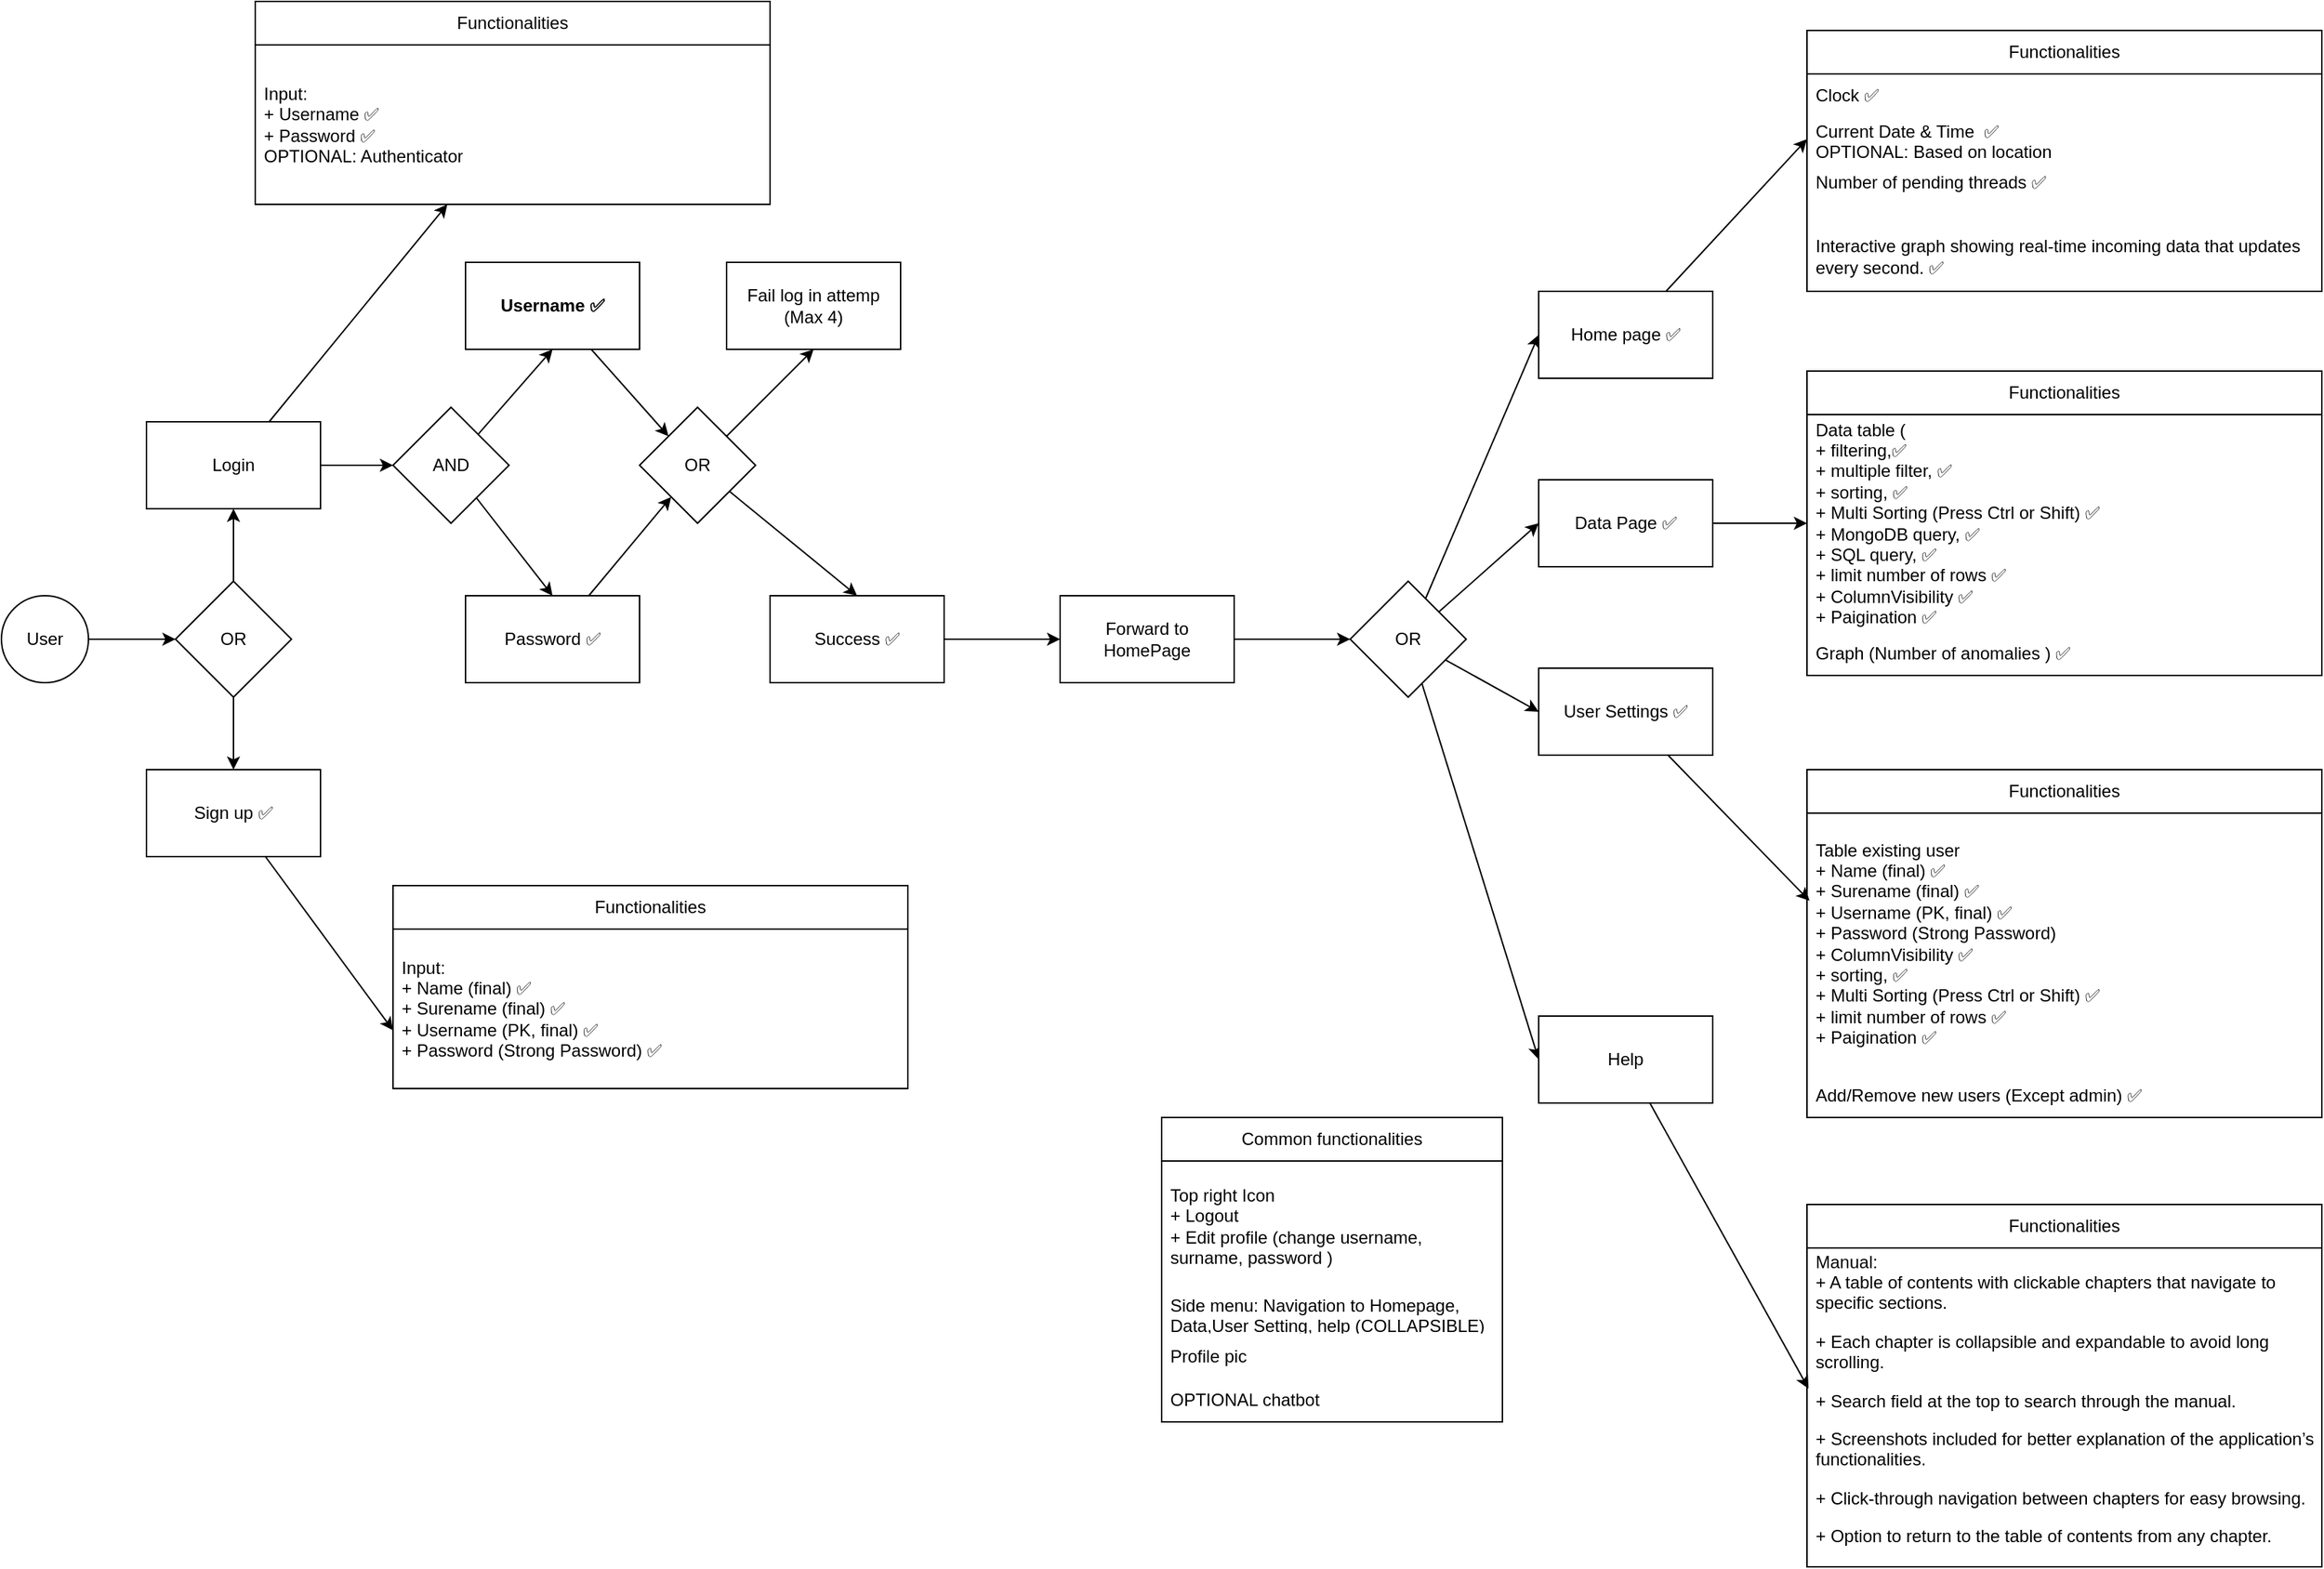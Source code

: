 <mxfile>
    <diagram id="yUhaOanJkbzekFyL3D6l" name="Page-1">
        <mxGraphModel dx="403" dy="779" grid="1" gridSize="10" guides="1" tooltips="1" connect="1" arrows="1" fold="1" page="1" pageScale="1" pageWidth="850" pageHeight="1100" math="0" shadow="0">
            <root>
                <mxCell id="0"/>
                <mxCell id="1" parent="0"/>
                <mxCell id="76" style="edgeStyle=none;html=1;entryX=0;entryY=0.5;entryDx=0;entryDy=0;" parent="1" source="4" target="6" edge="1">
                    <mxGeometry relative="1" as="geometry"/>
                </mxCell>
                <mxCell id="4" value="User" style="ellipse;whiteSpace=wrap;html=1;" parent="1" vertex="1">
                    <mxGeometry x="30" y="490" width="60" height="60" as="geometry"/>
                </mxCell>
                <mxCell id="11" style="edgeStyle=none;html=1;" parent="1" source="6" target="8" edge="1">
                    <mxGeometry relative="1" as="geometry"/>
                </mxCell>
                <mxCell id="12" style="edgeStyle=none;html=1;entryX=0.5;entryY=0;entryDx=0;entryDy=0;" parent="1" source="6" target="10" edge="1">
                    <mxGeometry relative="1" as="geometry"/>
                </mxCell>
                <mxCell id="6" value="OR" style="rhombus;whiteSpace=wrap;html=1;" parent="1" vertex="1">
                    <mxGeometry x="150" y="480" width="80" height="80" as="geometry"/>
                </mxCell>
                <mxCell id="15" style="edgeStyle=none;html=1;entryX=0;entryY=0.5;entryDx=0;entryDy=0;" parent="1" source="8" target="13" edge="1">
                    <mxGeometry relative="1" as="geometry"/>
                </mxCell>
                <mxCell id="77" style="edgeStyle=none;html=1;" parent="1" source="8" target="75" edge="1">
                    <mxGeometry relative="1" as="geometry"/>
                </mxCell>
                <mxCell id="8" value="Login" style="whiteSpace=wrap;html=1;" parent="1" vertex="1">
                    <mxGeometry x="130" y="370" width="120" height="60" as="geometry"/>
                </mxCell>
                <mxCell id="73" style="edgeStyle=none;html=1;entryX=0;entryY=0.635;entryDx=0;entryDy=0;entryPerimeter=0;" parent="1" source="10" target="71" edge="1">
                    <mxGeometry relative="1" as="geometry"/>
                </mxCell>
                <mxCell id="10" value="Sign up&amp;nbsp;&lt;span style=&quot;text-align: left;&quot;&gt;✅&lt;/span&gt;" style="whiteSpace=wrap;html=1;" parent="1" vertex="1">
                    <mxGeometry x="130" y="610" width="120" height="60" as="geometry"/>
                </mxCell>
                <mxCell id="19" style="edgeStyle=none;html=1;entryX=0.5;entryY=1;entryDx=0;entryDy=0;" parent="1" source="13" target="16" edge="1">
                    <mxGeometry relative="1" as="geometry"/>
                </mxCell>
                <mxCell id="20" style="edgeStyle=none;html=1;entryX=0.5;entryY=0;entryDx=0;entryDy=0;" parent="1" source="13" target="17" edge="1">
                    <mxGeometry relative="1" as="geometry"/>
                </mxCell>
                <mxCell id="13" value="AND" style="rhombus;whiteSpace=wrap;html=1;" parent="1" vertex="1">
                    <mxGeometry x="300" y="360" width="80" height="80" as="geometry"/>
                </mxCell>
                <mxCell id="22" style="edgeStyle=none;html=1;entryX=0;entryY=0;entryDx=0;entryDy=0;" parent="1" source="16" target="21" edge="1">
                    <mxGeometry relative="1" as="geometry"/>
                </mxCell>
                <mxCell id="16" value="Username&amp;nbsp;&lt;span style=&quot;text-align: left;&quot;&gt;✅&lt;/span&gt;" style="whiteSpace=wrap;html=1;fontStyle=1" parent="1" vertex="1">
                    <mxGeometry x="350" y="260" width="120" height="60" as="geometry"/>
                </mxCell>
                <mxCell id="23" style="edgeStyle=none;html=1;" parent="1" source="17" target="21" edge="1">
                    <mxGeometry relative="1" as="geometry"/>
                </mxCell>
                <mxCell id="17" value="Password&amp;nbsp;&lt;span style=&quot;text-align: left;&quot;&gt;✅&lt;/span&gt;" style="whiteSpace=wrap;html=1;" parent="1" vertex="1">
                    <mxGeometry x="350" y="490" width="120" height="60" as="geometry"/>
                </mxCell>
                <mxCell id="26" style="edgeStyle=none;html=1;entryX=0.5;entryY=1;entryDx=0;entryDy=0;" parent="1" source="21" target="25" edge="1">
                    <mxGeometry relative="1" as="geometry"/>
                </mxCell>
                <mxCell id="28" style="edgeStyle=none;html=1;entryX=0.5;entryY=0;entryDx=0;entryDy=0;" parent="1" source="21" target="27" edge="1">
                    <mxGeometry relative="1" as="geometry"/>
                </mxCell>
                <mxCell id="21" value="OR" style="rhombus;whiteSpace=wrap;html=1;" parent="1" vertex="1">
                    <mxGeometry x="470" y="360" width="80" height="80" as="geometry"/>
                </mxCell>
                <mxCell id="25" value="Fail log in attemp (Max 4)" style="whiteSpace=wrap;html=1;" parent="1" vertex="1">
                    <mxGeometry x="530" y="260" width="120" height="60" as="geometry"/>
                </mxCell>
                <mxCell id="30" value="" style="edgeStyle=none;html=1;" parent="1" source="27" target="29" edge="1">
                    <mxGeometry relative="1" as="geometry"/>
                </mxCell>
                <mxCell id="27" value="Success&amp;nbsp;&lt;span style=&quot;text-align: left;&quot;&gt;✅&lt;/span&gt;" style="whiteSpace=wrap;html=1;" parent="1" vertex="1">
                    <mxGeometry x="560" y="490" width="120" height="60" as="geometry"/>
                </mxCell>
                <mxCell id="32" style="edgeStyle=none;html=1;entryX=0;entryY=0.5;entryDx=0;entryDy=0;" parent="1" source="29" target="31" edge="1">
                    <mxGeometry relative="1" as="geometry"/>
                </mxCell>
                <mxCell id="29" value="Forward to HomePage" style="whiteSpace=wrap;html=1;" parent="1" vertex="1">
                    <mxGeometry x="760" y="490" width="120" height="60" as="geometry"/>
                </mxCell>
                <mxCell id="38" style="edgeStyle=none;html=1;entryX=0;entryY=0.5;entryDx=0;entryDy=0;" parent="1" source="31" target="37" edge="1">
                    <mxGeometry relative="1" as="geometry"/>
                </mxCell>
                <mxCell id="40" style="edgeStyle=none;html=1;entryX=0;entryY=0.5;entryDx=0;entryDy=0;" parent="1" source="31" target="33" edge="1">
                    <mxGeometry relative="1" as="geometry"/>
                </mxCell>
                <mxCell id="42" style="edgeStyle=none;html=1;entryX=0;entryY=0.5;entryDx=0;entryDy=0;" parent="1" source="31" target="35" edge="1">
                    <mxGeometry relative="1" as="geometry"/>
                </mxCell>
                <mxCell id="43" style="edgeStyle=none;html=1;entryX=0;entryY=0.5;entryDx=0;entryDy=0;" parent="1" source="31" target="34" edge="1">
                    <mxGeometry relative="1" as="geometry"/>
                </mxCell>
                <mxCell id="31" value="OR" style="rhombus;whiteSpace=wrap;html=1;" parent="1" vertex="1">
                    <mxGeometry x="960" y="480" width="80" height="80" as="geometry"/>
                </mxCell>
                <mxCell id="88" style="edgeStyle=none;html=1;entryX=0;entryY=0.5;entryDx=0;entryDy=0;" parent="1" source="33" target="50" edge="1">
                    <mxGeometry relative="1" as="geometry"/>
                </mxCell>
                <mxCell id="33" value="Data Page&amp;nbsp;&lt;span style=&quot;text-align: left;&quot;&gt;✅&lt;/span&gt;" style="whiteSpace=wrap;html=1;" parent="1" vertex="1">
                    <mxGeometry x="1090" y="410" width="120" height="60" as="geometry"/>
                </mxCell>
                <mxCell id="60" style="edgeStyle=none;html=1;entryX=0.005;entryY=0.336;entryDx=0;entryDy=0;entryPerimeter=0;" parent="1" source="34" target="58" edge="1">
                    <mxGeometry relative="1" as="geometry"/>
                </mxCell>
                <mxCell id="34" value="User Settings&amp;nbsp;&lt;span style=&quot;text-align: left;&quot;&gt;✅&lt;/span&gt;" style="whiteSpace=wrap;html=1;" parent="1" vertex="1">
                    <mxGeometry x="1090" y="540" width="120" height="60" as="geometry"/>
                </mxCell>
                <mxCell id="90" style="edgeStyle=none;html=1;entryX=0.003;entryY=0.441;entryDx=0;entryDy=0;entryPerimeter=0;" parent="1" source="35" target="64" edge="1">
                    <mxGeometry relative="1" as="geometry"/>
                </mxCell>
                <mxCell id="35" value="Help" style="whiteSpace=wrap;html=1;" parent="1" vertex="1">
                    <mxGeometry x="1090" y="780" width="120" height="60" as="geometry"/>
                </mxCell>
                <mxCell id="87" style="edgeStyle=none;html=1;entryX=0;entryY=0.5;entryDx=0;entryDy=0;" parent="1" source="37" target="78" edge="1">
                    <mxGeometry relative="1" as="geometry"/>
                </mxCell>
                <mxCell id="37" value="Home page&amp;nbsp;&lt;span style=&quot;text-align: left;&quot;&gt;✅&lt;/span&gt;" style="whiteSpace=wrap;html=1;" parent="1" vertex="1">
                    <mxGeometry x="1090" y="280" width="120" height="60" as="geometry"/>
                </mxCell>
                <mxCell id="44" value="Functionalities" style="swimlane;fontStyle=0;childLayout=stackLayout;horizontal=1;startSize=30;horizontalStack=0;resizeParent=1;resizeParentMax=0;resizeLast=0;collapsible=1;marginBottom=0;whiteSpace=wrap;html=1;" parent="1" vertex="1">
                    <mxGeometry x="1275" y="100" width="355" height="180" as="geometry"/>
                </mxCell>
                <mxCell id="45" value="Clock ✅" style="text;strokeColor=none;fillColor=none;align=left;verticalAlign=middle;spacingLeft=4;spacingRight=4;overflow=hidden;points=[[0,0.5],[1,0.5]];portConstraint=eastwest;rotatable=0;whiteSpace=wrap;html=1;" parent="44" vertex="1">
                    <mxGeometry y="30" width="355" height="30" as="geometry"/>
                </mxCell>
                <mxCell id="78" value="Current Date &amp;amp; Time&amp;nbsp; ✅&lt;br&gt;OPTIONAL: Based on location" style="text;strokeColor=none;fillColor=none;align=left;verticalAlign=middle;spacingLeft=4;spacingRight=4;overflow=hidden;points=[[0,0.5],[1,0.5]];portConstraint=eastwest;rotatable=0;whiteSpace=wrap;html=1;" parent="44" vertex="1">
                    <mxGeometry y="60" width="355" height="30" as="geometry"/>
                </mxCell>
                <mxCell id="46" value="Number of pending threads ✅" style="text;strokeColor=none;fillColor=none;align=left;verticalAlign=middle;spacingLeft=4;spacingRight=4;overflow=hidden;points=[[0,0.5],[1,0.5]];portConstraint=eastwest;rotatable=0;whiteSpace=wrap;html=1;" parent="44" vertex="1">
                    <mxGeometry y="90" width="355" height="30" as="geometry"/>
                </mxCell>
                <mxCell id="47" value="&lt;p data-pm-slice=&quot;0 0 []&quot;&gt;&lt;/p&gt;&lt;span style=&quot;background-color: initial;&quot;&gt;Interactive graph showing real-time incoming data that updates every second.&amp;nbsp;&lt;/span&gt;✅&amp;nbsp;" style="text;strokeColor=none;fillColor=none;align=left;verticalAlign=middle;spacingLeft=4;spacingRight=4;overflow=hidden;points=[[0,0.5],[1,0.5]];portConstraint=eastwest;rotatable=0;whiteSpace=wrap;html=1;" parent="44" vertex="1">
                    <mxGeometry y="120" width="355" height="60" as="geometry"/>
                </mxCell>
                <mxCell id="49" value="Functionalities" style="swimlane;fontStyle=0;childLayout=stackLayout;horizontal=1;startSize=30;horizontalStack=0;resizeParent=1;resizeParentMax=0;resizeLast=0;collapsible=1;marginBottom=0;whiteSpace=wrap;html=1;" parent="1" vertex="1">
                    <mxGeometry x="1275" y="335" width="355" height="210" as="geometry"/>
                </mxCell>
                <mxCell id="50" value="Data table (&lt;br&gt;&lt;span style=&quot;&quot;&gt;&#9;&lt;/span&gt;+ filtering,✅&lt;br&gt;+ multiple filter, ✅&lt;br&gt;&lt;span style=&quot;&quot;&gt;&#9;&lt;/span&gt;+&amp;nbsp;sorting,&amp;nbsp;✅&lt;br&gt;+ Multi Sorting (Press Ctrl or Shift)&amp;nbsp;✅&lt;br&gt;+ MongoDB query, ✅&lt;br&gt;&lt;span style=&quot;&quot;&gt;&#9;&lt;/span&gt;+ SQL query, ✅&lt;br&gt;&lt;span style=&quot;&quot;&gt;&#9;&lt;/span&gt;+ limit number of rows ✅&lt;br&gt;+ ColumnVisibility ✅&lt;br&gt;+ Paigination ✅" style="text;strokeColor=none;fillColor=none;align=left;verticalAlign=middle;spacingLeft=4;spacingRight=4;overflow=hidden;points=[[0,0.5],[1,0.5]];portConstraint=eastwest;rotatable=0;whiteSpace=wrap;html=1;" parent="49" vertex="1">
                    <mxGeometry y="30" width="355" height="150" as="geometry"/>
                </mxCell>
                <mxCell id="51" value="Graph (Number of anomalies )&amp;nbsp;✅" style="text;strokeColor=none;fillColor=none;align=left;verticalAlign=middle;spacingLeft=4;spacingRight=4;overflow=hidden;points=[[0,0.5],[1,0.5]];portConstraint=eastwest;rotatable=0;whiteSpace=wrap;html=1;" parent="49" vertex="1">
                    <mxGeometry y="180" width="355" height="30" as="geometry"/>
                </mxCell>
                <mxCell id="56" value="Functionalities" style="swimlane;fontStyle=0;childLayout=stackLayout;horizontal=1;startSize=30;horizontalStack=0;resizeParent=1;resizeParentMax=0;resizeLast=0;collapsible=1;marginBottom=0;whiteSpace=wrap;html=1;" parent="1" vertex="1">
                    <mxGeometry x="1275" y="610" width="355" height="240" as="geometry"/>
                </mxCell>
                <mxCell id="58" value="Table existing user &lt;br&gt;+ Name (final) ✅&lt;br&gt;+ Surename (final) ✅&lt;br&gt;+ Username (PK, final) ✅&lt;br&gt;+ Password (Strong Password)&lt;br&gt;+ ColumnVisibility ✅&lt;br&gt;+&amp;nbsp;sorting,&amp;nbsp;✅&lt;br&gt;+ Multi Sorting (Press Ctrl or Shift)&amp;nbsp;✅&lt;br&gt;+ limit number of rows ✅&lt;br&gt;+ Paigination ✅" style="text;strokeColor=none;fillColor=none;align=left;verticalAlign=middle;spacingLeft=4;spacingRight=4;overflow=hidden;points=[[0,0.5],[1,0.5]];portConstraint=eastwest;rotatable=0;whiteSpace=wrap;html=1;" parent="56" vertex="1">
                    <mxGeometry y="30" width="355" height="180" as="geometry"/>
                </mxCell>
                <mxCell id="61" value="Add/Remove new users (Except admin) ✅" style="text;strokeColor=none;fillColor=none;align=left;verticalAlign=middle;spacingLeft=4;spacingRight=4;overflow=hidden;points=[[0,0.5],[1,0.5]];portConstraint=eastwest;rotatable=0;whiteSpace=wrap;html=1;" parent="56" vertex="1">
                    <mxGeometry y="210" width="355" height="30" as="geometry"/>
                </mxCell>
                <mxCell id="62" value="Functionalities" style="swimlane;fontStyle=0;childLayout=stackLayout;horizontal=1;startSize=30;horizontalStack=0;resizeParent=1;resizeParentMax=0;resizeLast=0;collapsible=1;marginBottom=0;whiteSpace=wrap;html=1;" parent="1" vertex="1">
                    <mxGeometry x="1275" y="910" width="355" height="250" as="geometry"/>
                </mxCell>
                <mxCell id="64" value="Manual:&amp;nbsp;&lt;br&gt;&lt;span style=&quot;background-color: initial;&quot;&gt;+ A table of contents with clickable chapters that navigate to specific sections.&lt;/span&gt;&lt;p&gt;+ Each chapter is collapsible and expandable to avoid long scrolling.&lt;/p&gt;&lt;p&gt;+ Search field at the top to search through the manual.&lt;/p&gt;&lt;p&gt;+ Screenshots included for better explanation of the application’s functionalities.&lt;/p&gt;&lt;p&gt;+ Click-through navigation between chapters for easy browsing.&lt;/p&gt;&lt;p&gt;+ Option to return to the table of contents from any chapter.&lt;/p&gt;" style="text;strokeColor=none;fillColor=none;align=left;verticalAlign=middle;spacingLeft=4;spacingRight=4;overflow=hidden;points=[[0,0.5],[1,0.5]];portConstraint=eastwest;rotatable=0;whiteSpace=wrap;html=1;" parent="62" vertex="1">
                    <mxGeometry y="30" width="355" height="220" as="geometry"/>
                </mxCell>
                <mxCell id="70" value="Functionalities" style="swimlane;fontStyle=0;childLayout=stackLayout;horizontal=1;startSize=30;horizontalStack=0;resizeParent=1;resizeParentMax=0;resizeLast=0;collapsible=1;marginBottom=0;whiteSpace=wrap;html=1;" parent="1" vertex="1">
                    <mxGeometry x="300" y="690" width="355" height="140" as="geometry"/>
                </mxCell>
                <mxCell id="71" value="Input:&lt;br&gt;+ Name (final) ✅&lt;br&gt;+ Surename (final) ✅&lt;br&gt;+ Username (PK, final) ✅&lt;br&gt;+ Password (Strong Password) ✅" style="text;strokeColor=none;fillColor=none;align=left;verticalAlign=middle;spacingLeft=4;spacingRight=4;overflow=hidden;points=[[0,0.5],[1,0.5]];portConstraint=eastwest;rotatable=0;whiteSpace=wrap;html=1;" parent="70" vertex="1">
                    <mxGeometry y="30" width="355" height="110" as="geometry"/>
                </mxCell>
                <mxCell id="74" value="Functionalities" style="swimlane;fontStyle=0;childLayout=stackLayout;horizontal=1;startSize=30;horizontalStack=0;resizeParent=1;resizeParentMax=0;resizeLast=0;collapsible=1;marginBottom=0;whiteSpace=wrap;html=1;" parent="1" vertex="1">
                    <mxGeometry x="205" y="80" width="355" height="140" as="geometry"/>
                </mxCell>
                <mxCell id="75" value="Input:&lt;br&gt;+ Username ✅&lt;br&gt;+ Password ✅&lt;br&gt;OPTIONAL: Authenticator" style="text;strokeColor=none;fillColor=none;align=left;verticalAlign=middle;spacingLeft=4;spacingRight=4;overflow=hidden;points=[[0,0.5],[1,0.5]];portConstraint=eastwest;rotatable=0;whiteSpace=wrap;html=1;" parent="74" vertex="1">
                    <mxGeometry y="30" width="355" height="110" as="geometry"/>
                </mxCell>
                <mxCell id="79" value="Common functionalities" style="swimlane;fontStyle=0;childLayout=stackLayout;horizontal=1;startSize=30;horizontalStack=0;resizeParent=1;resizeParentMax=0;resizeLast=0;collapsible=1;marginBottom=0;whiteSpace=wrap;html=1;" parent="1" vertex="1">
                    <mxGeometry x="830" y="850" width="235" height="210" as="geometry"/>
                </mxCell>
                <mxCell id="80" value="Top right Icon&amp;nbsp;&lt;br&gt;+ Logout&lt;br&gt;+ Edit profile (change username, surname, password )" style="text;strokeColor=none;fillColor=none;align=left;verticalAlign=middle;spacingLeft=4;spacingRight=4;overflow=hidden;points=[[0,0.5],[1,0.5]];portConstraint=eastwest;rotatable=0;whiteSpace=wrap;html=1;" parent="79" vertex="1">
                    <mxGeometry y="30" width="235" height="90" as="geometry"/>
                </mxCell>
                <mxCell id="82" value="Side menu: Navigation to Homepage, Data,User Setting, help (COLLAPSIBLE)" style="text;strokeColor=none;fillColor=none;align=left;verticalAlign=middle;spacingLeft=4;spacingRight=4;overflow=hidden;points=[[0,0.5],[1,0.5]];portConstraint=eastwest;rotatable=0;whiteSpace=wrap;html=1;" parent="79" vertex="1">
                    <mxGeometry y="120" width="235" height="30" as="geometry"/>
                </mxCell>
                <mxCell id="81" value="Profile pic" style="text;strokeColor=none;fillColor=none;align=left;verticalAlign=middle;spacingLeft=4;spacingRight=4;overflow=hidden;points=[[0,0.5],[1,0.5]];portConstraint=eastwest;rotatable=0;whiteSpace=wrap;html=1;" parent="79" vertex="1">
                    <mxGeometry y="150" width="235" height="30" as="geometry"/>
                </mxCell>
                <mxCell id="86" value="OPTIONAL chatbot" style="text;strokeColor=none;fillColor=none;align=left;verticalAlign=middle;spacingLeft=4;spacingRight=4;overflow=hidden;points=[[0,0.5],[1,0.5]];portConstraint=eastwest;rotatable=0;whiteSpace=wrap;html=1;" parent="79" vertex="1">
                    <mxGeometry y="180" width="235" height="30" as="geometry"/>
                </mxCell>
            </root>
        </mxGraphModel>
    </diagram>
</mxfile>